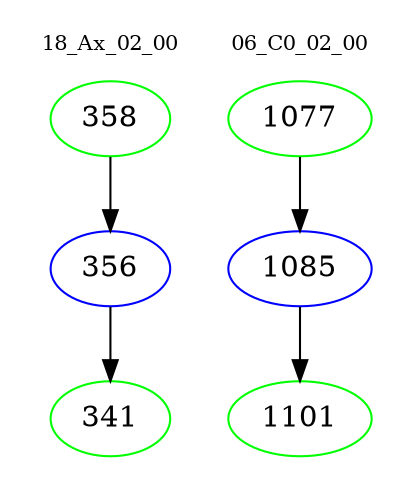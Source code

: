 digraph{
subgraph cluster_0 {
color = white
label = "18_Ax_02_00";
fontsize=10;
T0_358 [label="358", color="green"]
T0_358 -> T0_356 [color="black"]
T0_356 [label="356", color="blue"]
T0_356 -> T0_341 [color="black"]
T0_341 [label="341", color="green"]
}
subgraph cluster_1 {
color = white
label = "06_C0_02_00";
fontsize=10;
T1_1077 [label="1077", color="green"]
T1_1077 -> T1_1085 [color="black"]
T1_1085 [label="1085", color="blue"]
T1_1085 -> T1_1101 [color="black"]
T1_1101 [label="1101", color="green"]
}
}
